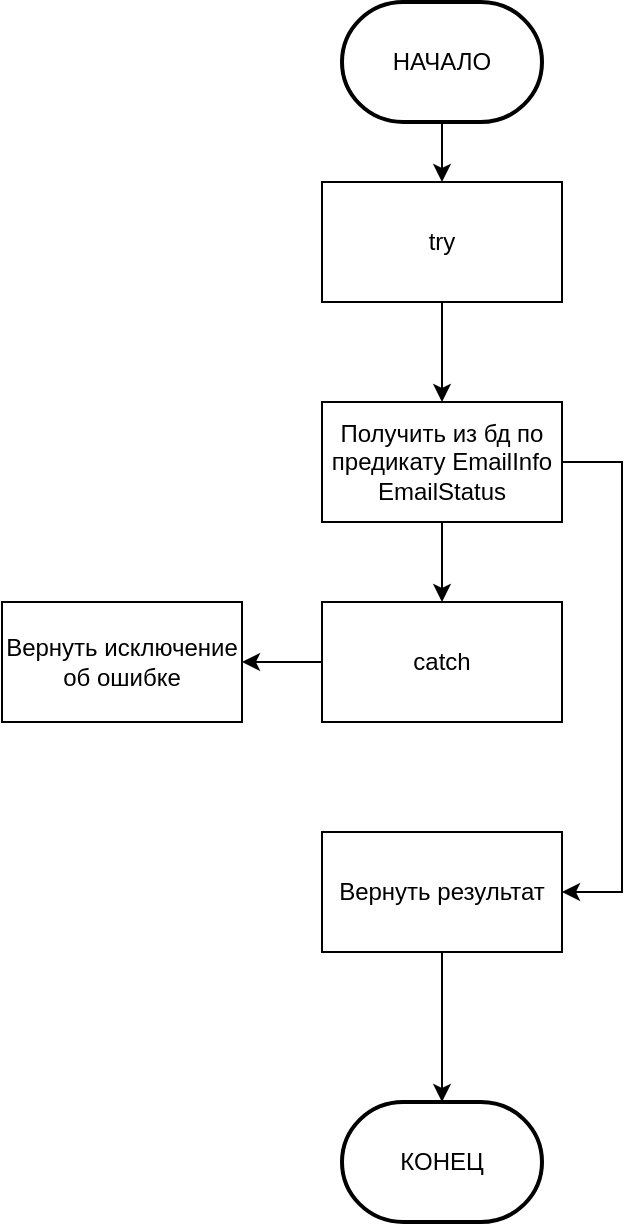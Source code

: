 <mxfile version="13.9.9" type="device"><diagram id="TwPVg59kcJZQr4x0qUQB" name="Страница 1"><mxGraphModel dx="852" dy="494" grid="1" gridSize="10" guides="1" tooltips="1" connect="1" arrows="1" fold="1" page="1" pageScale="1" pageWidth="827" pageHeight="1169" math="0" shadow="0"><root><mxCell id="0"/><mxCell id="1" parent="0"/><mxCell id="6vmSjmDs7j3Ug08b2JcI-8" style="edgeStyle=orthogonalEdgeStyle;rounded=0;orthogonalLoop=1;jettySize=auto;html=1;" edge="1" parent="1" source="6vmSjmDs7j3Ug08b2JcI-1" target="6vmSjmDs7j3Ug08b2JcI-6"><mxGeometry relative="1" as="geometry"/></mxCell><mxCell id="6vmSjmDs7j3Ug08b2JcI-1" value="НАЧАЛО" style="strokeWidth=2;html=1;shape=mxgraph.flowchart.terminator;whiteSpace=wrap;" vertex="1" parent="1"><mxGeometry x="350" y="140" width="100" height="60" as="geometry"/></mxCell><mxCell id="6vmSjmDs7j3Ug08b2JcI-10" style="edgeStyle=orthogonalEdgeStyle;rounded=0;orthogonalLoop=1;jettySize=auto;html=1;entryX=1;entryY=0.5;entryDx=0;entryDy=0;" edge="1" parent="1" source="6vmSjmDs7j3Ug08b2JcI-2" target="6vmSjmDs7j3Ug08b2JcI-4"><mxGeometry relative="1" as="geometry"><Array as="points"><mxPoint x="490" y="370"/><mxPoint x="490" y="585"/></Array></mxGeometry></mxCell><mxCell id="6vmSjmDs7j3Ug08b2JcI-12" style="edgeStyle=orthogonalEdgeStyle;rounded=0;orthogonalLoop=1;jettySize=auto;html=1;entryX=0.5;entryY=0;entryDx=0;entryDy=0;" edge="1" parent="1" source="6vmSjmDs7j3Ug08b2JcI-2" target="6vmSjmDs7j3Ug08b2JcI-9"><mxGeometry relative="1" as="geometry"/></mxCell><mxCell id="6vmSjmDs7j3Ug08b2JcI-2" value="Получить из бд по предикату EmailInfo EmailStatus" style="rounded=0;whiteSpace=wrap;html=1;" vertex="1" parent="1"><mxGeometry x="340" y="340" width="120" height="60" as="geometry"/></mxCell><mxCell id="6vmSjmDs7j3Ug08b2JcI-16" style="edgeStyle=orthogonalEdgeStyle;rounded=0;orthogonalLoop=1;jettySize=auto;html=1;" edge="1" parent="1" source="6vmSjmDs7j3Ug08b2JcI-4" target="6vmSjmDs7j3Ug08b2JcI-15"><mxGeometry relative="1" as="geometry"/></mxCell><mxCell id="6vmSjmDs7j3Ug08b2JcI-4" value="Вернуть результат" style="rounded=0;whiteSpace=wrap;html=1;" vertex="1" parent="1"><mxGeometry x="340" y="555" width="120" height="60" as="geometry"/></mxCell><mxCell id="6vmSjmDs7j3Ug08b2JcI-7" style="edgeStyle=orthogonalEdgeStyle;rounded=0;orthogonalLoop=1;jettySize=auto;html=1;entryX=0.5;entryY=0;entryDx=0;entryDy=0;" edge="1" parent="1" source="6vmSjmDs7j3Ug08b2JcI-6" target="6vmSjmDs7j3Ug08b2JcI-2"><mxGeometry relative="1" as="geometry"/></mxCell><mxCell id="6vmSjmDs7j3Ug08b2JcI-6" value="try" style="rounded=0;whiteSpace=wrap;html=1;" vertex="1" parent="1"><mxGeometry x="340" y="230" width="120" height="60" as="geometry"/></mxCell><mxCell id="6vmSjmDs7j3Ug08b2JcI-14" style="edgeStyle=orthogonalEdgeStyle;rounded=0;orthogonalLoop=1;jettySize=auto;html=1;exitX=0;exitY=0.5;exitDx=0;exitDy=0;" edge="1" parent="1" source="6vmSjmDs7j3Ug08b2JcI-9" target="6vmSjmDs7j3Ug08b2JcI-13"><mxGeometry relative="1" as="geometry"/></mxCell><mxCell id="6vmSjmDs7j3Ug08b2JcI-9" value="catch" style="rounded=0;whiteSpace=wrap;html=1;" vertex="1" parent="1"><mxGeometry x="340" y="440" width="120" height="60" as="geometry"/></mxCell><mxCell id="6vmSjmDs7j3Ug08b2JcI-13" value="Вернуть исключение об ошибке" style="rounded=0;whiteSpace=wrap;html=1;" vertex="1" parent="1"><mxGeometry x="180" y="440" width="120" height="60" as="geometry"/></mxCell><mxCell id="6vmSjmDs7j3Ug08b2JcI-15" value="КОНЕЦ" style="strokeWidth=2;html=1;shape=mxgraph.flowchart.terminator;whiteSpace=wrap;" vertex="1" parent="1"><mxGeometry x="350" y="690" width="100" height="60" as="geometry"/></mxCell></root></mxGraphModel></diagram></mxfile>